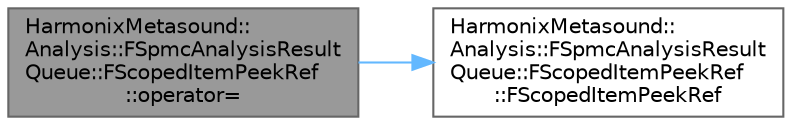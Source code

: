 digraph "HarmonixMetasound::Analysis::FSpmcAnalysisResultQueue::FScopedItemPeekRef::operator="
{
 // INTERACTIVE_SVG=YES
 // LATEX_PDF_SIZE
  bgcolor="transparent";
  edge [fontname=Helvetica,fontsize=10,labelfontname=Helvetica,labelfontsize=10];
  node [fontname=Helvetica,fontsize=10,shape=box,height=0.2,width=0.4];
  rankdir="LR";
  Node1 [id="Node000001",label="HarmonixMetasound::\lAnalysis::FSpmcAnalysisResult\lQueue::FScopedItemPeekRef\l::operator=",height=0.2,width=0.4,color="gray40", fillcolor="grey60", style="filled", fontcolor="black",tooltip=" "];
  Node1 -> Node2 [id="edge1_Node000001_Node000002",color="steelblue1",style="solid",tooltip=" "];
  Node2 [id="Node000002",label="HarmonixMetasound::\lAnalysis::FSpmcAnalysisResult\lQueue::FScopedItemPeekRef\l::FScopedItemPeekRef",height=0.2,width=0.4,color="grey40", fillcolor="white", style="filled",URL="$d1/d1d/classHarmonixMetasound_1_1Analysis_1_1FSpmcAnalysisResultQueue_1_1FScopedItemPeekRef.html#abf7f07604ee32470f9a66e9abcbf51ea",tooltip=" "];
}

